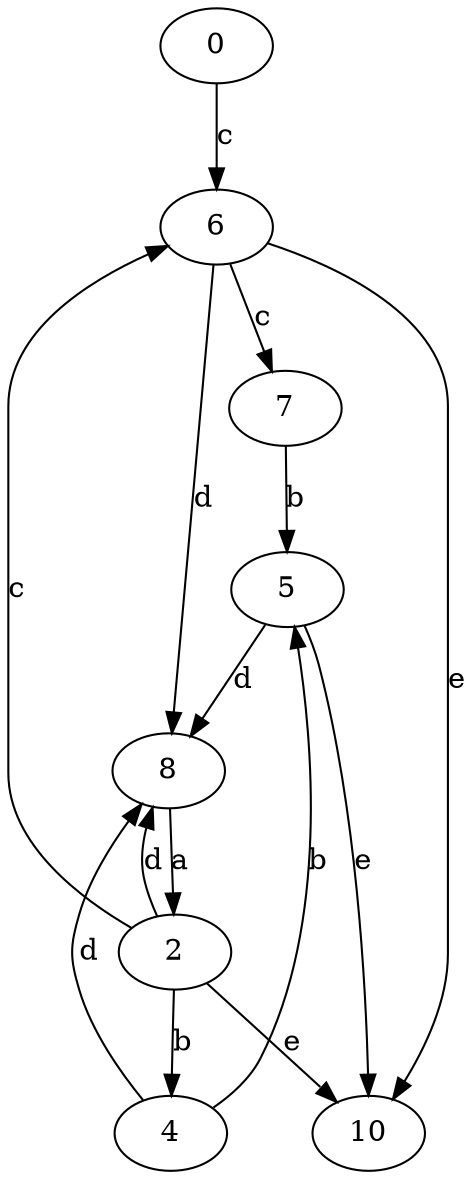 strict digraph  {
0;
2;
4;
5;
6;
7;
8;
10;
0 -> 6  [label=c];
2 -> 4  [label=b];
2 -> 6  [label=c];
2 -> 8  [label=d];
2 -> 10  [label=e];
4 -> 5  [label=b];
4 -> 8  [label=d];
5 -> 8  [label=d];
5 -> 10  [label=e];
6 -> 7  [label=c];
6 -> 8  [label=d];
6 -> 10  [label=e];
7 -> 5  [label=b];
8 -> 2  [label=a];
}
